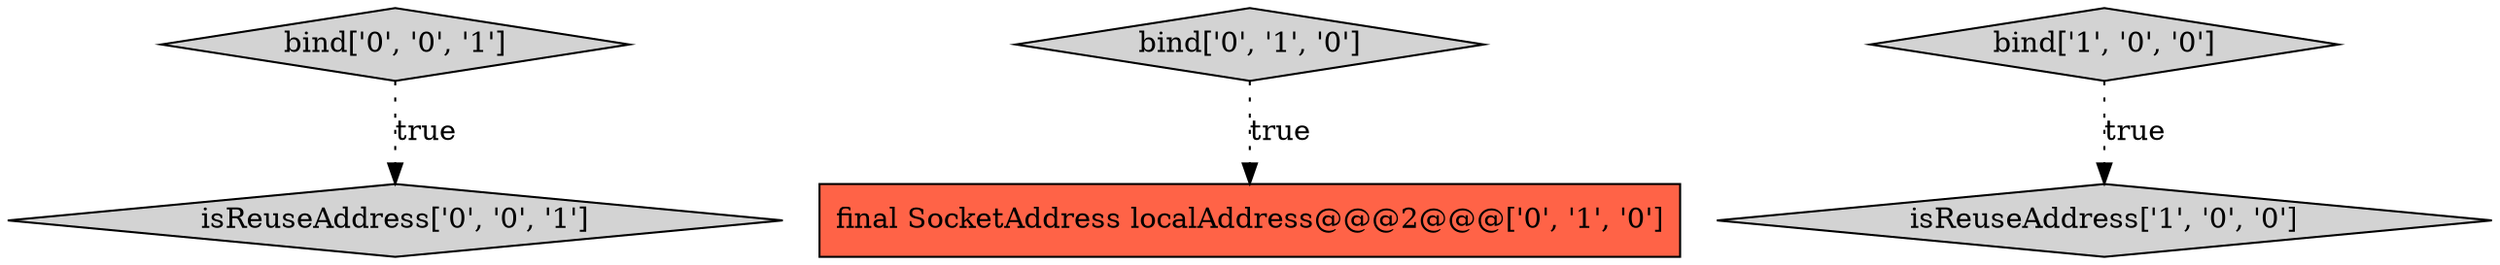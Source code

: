 digraph {
5 [style = filled, label = "isReuseAddress['0', '0', '1']", fillcolor = lightgray, shape = diamond image = "AAA0AAABBB3BBB"];
4 [style = filled, label = "bind['0', '0', '1']", fillcolor = lightgray, shape = diamond image = "AAA0AAABBB3BBB"];
2 [style = filled, label = "bind['0', '1', '0']", fillcolor = lightgray, shape = diamond image = "AAA0AAABBB2BBB"];
1 [style = filled, label = "bind['1', '0', '0']", fillcolor = lightgray, shape = diamond image = "AAA0AAABBB1BBB"];
3 [style = filled, label = "final SocketAddress localAddress@@@2@@@['0', '1', '0']", fillcolor = tomato, shape = box image = "AAA1AAABBB2BBB"];
0 [style = filled, label = "isReuseAddress['1', '0', '0']", fillcolor = lightgray, shape = diamond image = "AAA0AAABBB1BBB"];
2->3 [style = dotted, label="true"];
1->0 [style = dotted, label="true"];
4->5 [style = dotted, label="true"];
}
